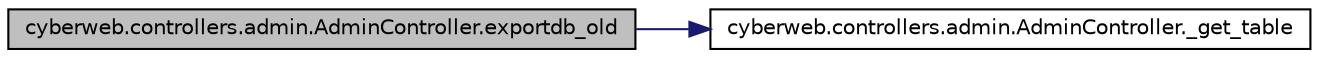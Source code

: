digraph G
{
  edge [fontname="Helvetica",fontsize="10",labelfontname="Helvetica",labelfontsize="10"];
  node [fontname="Helvetica",fontsize="10",shape=record];
  rankdir="LR";
  Node1 [label="cyberweb.controllers.admin.AdminController.exportdb_old",height=0.2,width=0.4,color="black", fillcolor="grey75", style="filled" fontcolor="black"];
  Node1 -> Node2 [color="midnightblue",fontsize="10",style="solid",fontname="Helvetica"];
  Node2 [label="cyberweb.controllers.admin.AdminController._get_table",height=0.2,width=0.4,color="black", fillcolor="white", style="filled",URL="$classcyberweb_1_1controllers_1_1admin_1_1_admin_controller.html#a639b14a73b36498126283fb4bab9442f"];
}

